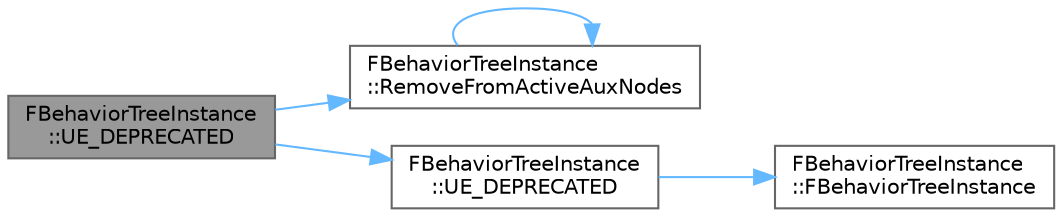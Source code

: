 digraph "FBehaviorTreeInstance::UE_DEPRECATED"
{
 // INTERACTIVE_SVG=YES
 // LATEX_PDF_SIZE
  bgcolor="transparent";
  edge [fontname=Helvetica,fontsize=10,labelfontname=Helvetica,labelfontsize=10];
  node [fontname=Helvetica,fontsize=10,shape=box,height=0.2,width=0.4];
  rankdir="LR";
  Node1 [id="Node000001",label="FBehaviorTreeInstance\l::UE_DEPRECATED",height=0.2,width=0.4,color="gray40", fillcolor="grey60", style="filled", fontcolor="black",tooltip=" "];
  Node1 -> Node2 [id="edge1_Node000001_Node000002",color="steelblue1",style="solid",tooltip=" "];
  Node2 [id="Node000002",label="FBehaviorTreeInstance\l::RemoveFromActiveAuxNodes",height=0.2,width=0.4,color="grey40", fillcolor="white", style="filled",URL="$dd/d71/structFBehaviorTreeInstance.html#aa4dd42ac565f423df5cca83199b69835",tooltip="remove specified node from the active nodes list"];
  Node2 -> Node2 [id="edge2_Node000002_Node000002",color="steelblue1",style="solid",tooltip=" "];
  Node1 -> Node3 [id="edge3_Node000001_Node000003",color="steelblue1",style="solid",tooltip=" "];
  Node3 [id="Node000003",label="FBehaviorTreeInstance\l::UE_DEPRECATED",height=0.2,width=0.4,color="grey40", fillcolor="white", style="filled",URL="$dd/d71/structFBehaviorTreeInstance.html#a960312b54410404d4db6e8e423bdce9a",tooltip=" "];
  Node3 -> Node4 [id="edge4_Node000003_Node000004",color="steelblue1",style="solid",tooltip=" "];
  Node4 [id="Node000004",label="FBehaviorTreeInstance\l::FBehaviorTreeInstance",height=0.2,width=0.4,color="grey40", fillcolor="white", style="filled",URL="$dd/d71/structFBehaviorTreeInstance.html#aad1ed58f8be4da28d5a85a3bd715f398",tooltip=" "];
}
